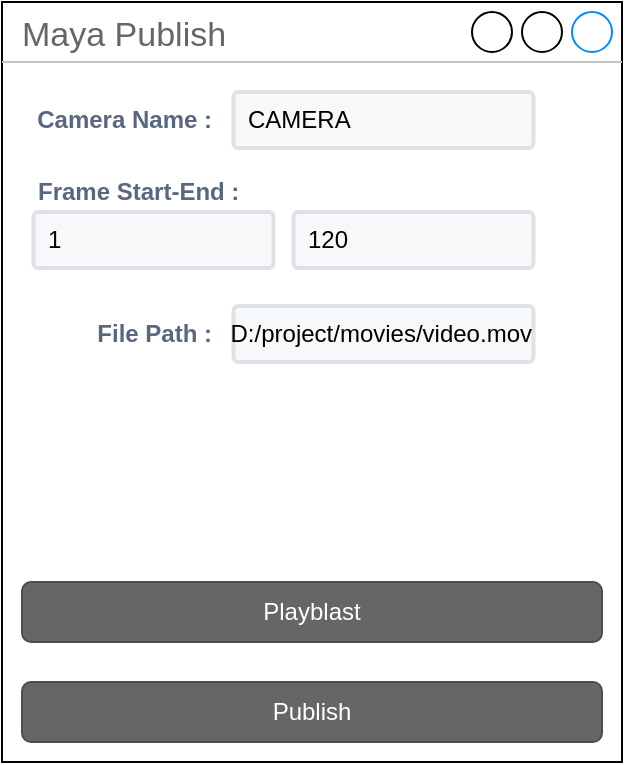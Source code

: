 <mxfile version="17.2.4" type="github">
  <diagram id="of_RLlrB_2hz9FLdzTqF" name="Page-1">
    <mxGraphModel dx="1020" dy="752" grid="1" gridSize="10" guides="1" tooltips="1" connect="1" arrows="1" fold="1" page="1" pageScale="1" pageWidth="827" pageHeight="1169" math="0" shadow="0">
      <root>
        <mxCell id="0" />
        <mxCell id="1" parent="0" />
        <mxCell id="yVefREUepP1LYkfDxUbQ-3" value="Maya Publish" style="strokeWidth=1;shadow=0;dashed=0;align=center;html=1;shape=mxgraph.mockup.containers.window;align=left;verticalAlign=top;spacingLeft=8;strokeColor2=#008cff;strokeColor3=#c4c4c4;fontColor=#666666;mainText=;fontSize=17;labelBackgroundColor=none;" vertex="1" parent="1">
          <mxGeometry x="20" y="20" width="310" height="380" as="geometry" />
        </mxCell>
        <mxCell id="yVefREUepP1LYkfDxUbQ-14" value="&lt;font style=&quot;font-size: 12px&quot;&gt;Playblast&lt;/font&gt;" style="rounded=1;html=1;shadow=0;dashed=0;whiteSpace=wrap;fontSize=10;fillColor=#666666;align=center;strokeColor=#4D4D4D;fontColor=#ffffff;" vertex="1" parent="1">
          <mxGeometry x="30" y="310" width="290" height="30" as="geometry" />
        </mxCell>
        <mxCell id="yVefREUepP1LYkfDxUbQ-40" value="" style="group" vertex="1" connectable="0" parent="1">
          <mxGeometry x="35.75" y="65" width="278.5" height="28" as="geometry" />
        </mxCell>
        <mxCell id="yVefREUepP1LYkfDxUbQ-23" value="&lt;font style=&quot;font-size: 12px&quot;&gt;Camera Name :&lt;/font&gt;" style="fillColor=none;strokeColor=none;html=1;fontSize=11;fontStyle=0;align=right;fontColor=#596780;fontStyle=1;fontSize=11" vertex="1" parent="yVefREUepP1LYkfDxUbQ-40">
          <mxGeometry y="4" width="90" height="20" as="geometry" />
        </mxCell>
        <mxCell id="yVefREUepP1LYkfDxUbQ-24" value="CAMERA" style="rounded=1;arcSize=9;fillColor=#F7F8F9;align=left;spacingLeft=5;strokeColor=#DEE1E6;html=1;strokeWidth=2;fontSize=12" vertex="1" parent="yVefREUepP1LYkfDxUbQ-40">
          <mxGeometry x="100" width="150" height="28" as="geometry" />
        </mxCell>
        <mxCell id="yVefREUepP1LYkfDxUbQ-33" value="" style="shape=image;html=1;verticalAlign=top;verticalLabelPosition=bottom;labelBackgroundColor=#ffffff;imageAspect=0;aspect=fixed;image=https://cdn4.iconfinder.com/data/icons/essential-app-2/16/back-left-arrow-botton-128.png;fontSize=12;" vertex="1" parent="yVefREUepP1LYkfDxUbQ-40">
          <mxGeometry x="260" y="4.75" width="18.5" height="18.5" as="geometry" />
        </mxCell>
        <mxCell id="yVefREUepP1LYkfDxUbQ-41" value="" style="group" vertex="1" connectable="0" parent="1">
          <mxGeometry x="35.75" y="105" width="278.5" height="48" as="geometry" />
        </mxCell>
        <mxCell id="yVefREUepP1LYkfDxUbQ-36" value="&lt;font style=&quot;font-size: 12px&quot;&gt;Frame Start-End :&lt;/font&gt;" style="fillColor=none;strokeColor=none;html=1;fontSize=11;fontStyle=0;align=left;fontColor=#596780;fontStyle=1;fontSize=11" vertex="1" parent="yVefREUepP1LYkfDxUbQ-41">
          <mxGeometry width="90" height="20" as="geometry" />
        </mxCell>
        <mxCell id="yVefREUepP1LYkfDxUbQ-37" value="120" style="rounded=1;arcSize=9;fillColor=#F7F8F9;align=left;spacingLeft=5;strokeColor=#DEE1E6;html=1;strokeWidth=2;fontSize=12" vertex="1" parent="yVefREUepP1LYkfDxUbQ-41">
          <mxGeometry x="130" y="20" width="120" height="28" as="geometry" />
        </mxCell>
        <mxCell id="yVefREUepP1LYkfDxUbQ-38" value="" style="shape=image;html=1;verticalAlign=top;verticalLabelPosition=bottom;labelBackgroundColor=#ffffff;imageAspect=0;aspect=fixed;image=https://cdn4.iconfinder.com/data/icons/essential-app-2/16/back-left-arrow-botton-128.png;fontSize=12;" vertex="1" parent="yVefREUepP1LYkfDxUbQ-41">
          <mxGeometry x="260" y="24.75" width="18.5" height="18.5" as="geometry" />
        </mxCell>
        <mxCell id="yVefREUepP1LYkfDxUbQ-39" value="1" style="rounded=1;arcSize=9;fillColor=#F7F8F9;align=left;spacingLeft=5;strokeColor=#DEE1E6;html=1;strokeWidth=2;fontSize=12" vertex="1" parent="yVefREUepP1LYkfDxUbQ-41">
          <mxGeometry y="20" width="120" height="28" as="geometry" />
        </mxCell>
        <mxCell id="yVefREUepP1LYkfDxUbQ-43" value="&lt;font style=&quot;font-size: 12px&quot;&gt;Publish&lt;/font&gt;" style="rounded=1;html=1;shadow=0;dashed=0;whiteSpace=wrap;fontSize=10;fillColor=#666666;align=center;strokeColor=#4D4D4D;fontColor=#ffffff;" vertex="1" parent="1">
          <mxGeometry x="30" y="360" width="290" height="30" as="geometry" />
        </mxCell>
        <mxCell id="yVefREUepP1LYkfDxUbQ-44" value="" style="group" vertex="1" connectable="0" parent="1">
          <mxGeometry x="35.75" y="172" width="278.5" height="28" as="geometry" />
        </mxCell>
        <mxCell id="yVefREUepP1LYkfDxUbQ-45" value="&lt;font style=&quot;font-size: 12px&quot;&gt;File Path :&lt;/font&gt;" style="fillColor=none;strokeColor=none;html=1;fontSize=11;fontStyle=0;align=right;fontColor=#596780;fontStyle=1;fontSize=11" vertex="1" parent="yVefREUepP1LYkfDxUbQ-44">
          <mxGeometry y="4" width="90" height="20" as="geometry" />
        </mxCell>
        <mxCell id="yVefREUepP1LYkfDxUbQ-46" value="D:/project/movies/video.mov" style="rounded=1;arcSize=9;fillColor=#F7F8F9;align=right;spacingLeft=5;strokeColor=#DEE1E6;html=1;strokeWidth=2;fontSize=12" vertex="1" parent="yVefREUepP1LYkfDxUbQ-44">
          <mxGeometry x="100" width="150" height="28" as="geometry" />
        </mxCell>
        <mxCell id="yVefREUepP1LYkfDxUbQ-47" value="" style="shape=image;html=1;verticalAlign=top;verticalLabelPosition=bottom;labelBackgroundColor=#ffffff;imageAspect=0;aspect=fixed;image=https://cdn4.iconfinder.com/data/icons/essential-app-2/16/back-left-arrow-botton-128.png;fontSize=12;" vertex="1" parent="yVefREUepP1LYkfDxUbQ-44">
          <mxGeometry x="260" y="4.75" width="18.5" height="18.5" as="geometry" />
        </mxCell>
      </root>
    </mxGraphModel>
  </diagram>
</mxfile>
